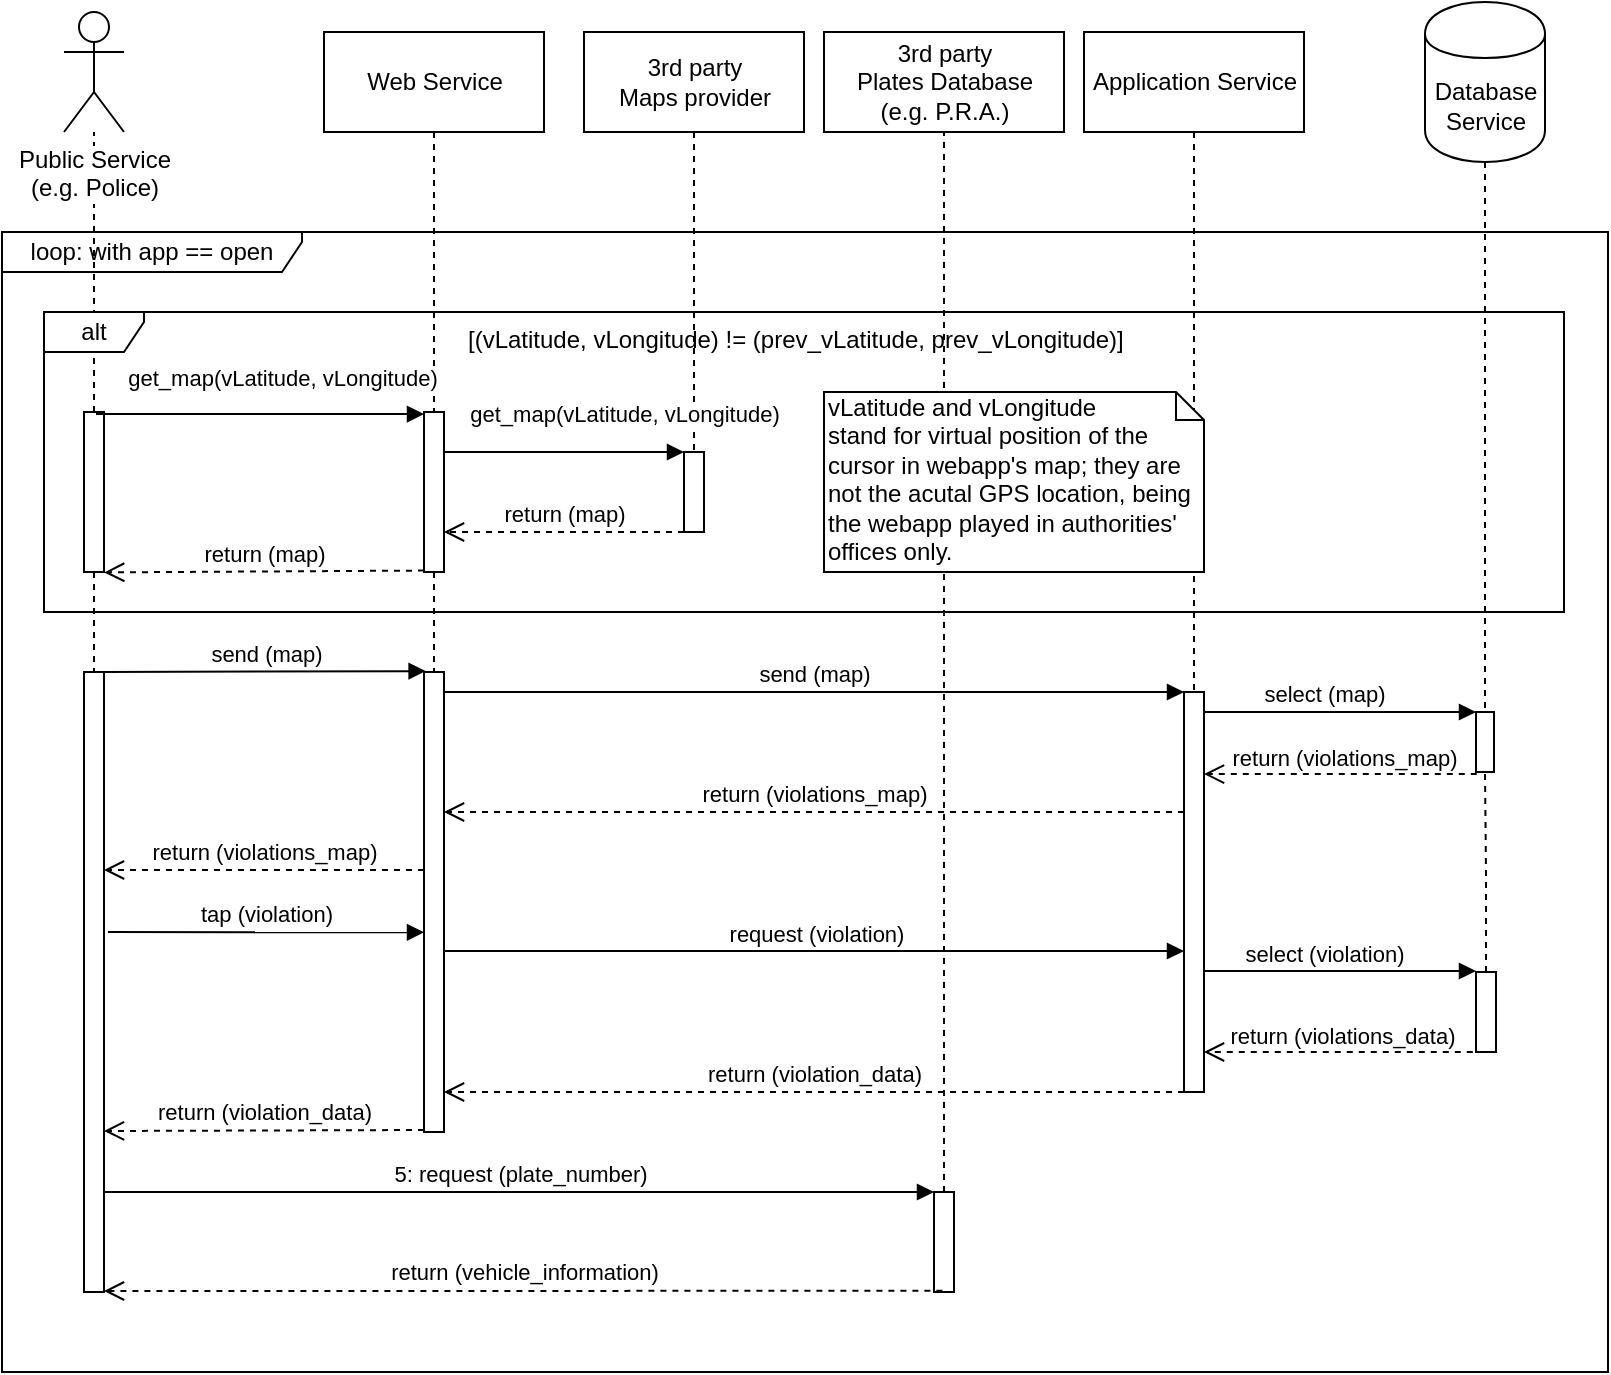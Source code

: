 <mxfile version="12.2.2" type="device" pages="1"><diagram id="Pjh-PLDYJ8565U-UXbdr" name="Page-1"><mxGraphModel dx="1024" dy="1796" grid="1" gridSize="10" guides="1" tooltips="1" connect="1" arrows="1" fold="1" page="1" pageScale="1" pageWidth="827" pageHeight="1169" math="0" shadow="0"><root><mxCell id="0"/><mxCell id="1" parent="0"/><mxCell id="y7ue51uljJ8wJeid6h0X-7" value="loop: with app == open" style="shape=umlFrame;whiteSpace=wrap;html=1;width=150;height=20;" parent="1" vertex="1"><mxGeometry x="19" y="70" width="803" height="570" as="geometry"/></mxCell><mxCell id="y7ue51uljJ8wJeid6h0X-3" value="" style="edgeStyle=orthogonalEdgeStyle;rounded=0;orthogonalLoop=1;jettySize=auto;html=1;dashed=1;endArrow=none;endFill=0;" parent="1" source="y7ue51uljJ8wJeid6h0X-10" target="y7ue51uljJ8wJeid6h0X-8" edge="1"><mxGeometry relative="1" as="geometry"/></mxCell><mxCell id="y7ue51uljJ8wJeid6h0X-5" value="alt" style="shape=umlFrame;whiteSpace=wrap;html=1;width=50;height=20;" parent="1" vertex="1"><mxGeometry x="40" y="110" width="760" height="150" as="geometry"/></mxCell><mxCell id="y7ue51uljJ8wJeid6h0X-8" value="Public Service&lt;br&gt;(e.g. Police)" style="shape=umlActor;verticalLabelPosition=bottom;labelBackgroundColor=#ffffff;verticalAlign=top;html=1;outlineConnect=0;" parent="1" vertex="1"><mxGeometry x="50" y="-40" width="30" height="60" as="geometry"/></mxCell><mxCell id="y7ue51uljJ8wJeid6h0X-9" value="" style="edgeStyle=orthogonalEdgeStyle;rounded=0;orthogonalLoop=1;jettySize=auto;html=1;dashed=1;endArrow=none;endFill=0;" parent="1" source="y7ue51uljJ8wJeid6h0X-10" target="y7ue51uljJ8wJeid6h0X-11" edge="1"><mxGeometry relative="1" as="geometry"/></mxCell><mxCell id="y7ue51uljJ8wJeid6h0X-10" value="" style="html=1;points=[];perimeter=orthogonalPerimeter;" parent="1" vertex="1"><mxGeometry x="60" y="160" width="10" height="80" as="geometry"/></mxCell><mxCell id="y7ue51uljJ8wJeid6h0X-11" value="" style="html=1;points=[];perimeter=orthogonalPerimeter;" parent="1" vertex="1"><mxGeometry x="60" y="290" width="10" height="310" as="geometry"/></mxCell><mxCell id="y7ue51uljJ8wJeid6h0X-14" value="" style="html=1;points=[];perimeter=orthogonalPerimeter;" parent="1" vertex="1"><mxGeometry x="360" y="180" width="10" height="40" as="geometry"/></mxCell><mxCell id="y7ue51uljJ8wJeid6h0X-15" value="" style="edgeStyle=orthogonalEdgeStyle;rounded=0;orthogonalLoop=1;jettySize=auto;html=1;dashed=1;endArrow=none;endFill=0;" parent="1" source="y7ue51uljJ8wJeid6h0X-16" target="y7ue51uljJ8wJeid6h0X-14" edge="1"><mxGeometry relative="1" as="geometry"/></mxCell><mxCell id="y7ue51uljJ8wJeid6h0X-16" value="3rd party&lt;br&gt;Maps provider" style="html=1;" parent="1" vertex="1"><mxGeometry x="310" y="-30" width="110" height="50" as="geometry"/></mxCell><mxCell id="y7ue51uljJ8wJeid6h0X-79" value="" style="edgeStyle=orthogonalEdgeStyle;rounded=0;orthogonalLoop=1;jettySize=auto;html=1;dashed=1;endArrow=none;endFill=0;" parent="1" source="5aZNbA1fZFsE2mqMozVS-18" target="y7ue51uljJ8wJeid6h0X-77" edge="1"><mxGeometry relative="1" as="geometry"><mxPoint x="760" y="20" as="sourcePoint"/></mxGeometry></mxCell><mxCell id="y7ue51uljJ8wJeid6h0X-18" value="" style="edgeStyle=orthogonalEdgeStyle;rounded=0;orthogonalLoop=1;jettySize=auto;html=1;dashed=1;endArrow=none;endFill=0;" parent="1" source="y7ue51uljJ8wJeid6h0X-19" target="y7ue51uljJ8wJeid6h0X-20" edge="1"><mxGeometry relative="1" as="geometry"/></mxCell><mxCell id="y7ue51uljJ8wJeid6h0X-19" value="Application Service" style="html=1;" parent="1" vertex="1"><mxGeometry x="560" y="-30" width="110" height="50" as="geometry"/></mxCell><mxCell id="y7ue51uljJ8wJeid6h0X-20" value="" style="html=1;points=[];perimeter=orthogonalPerimeter;" parent="1" vertex="1"><mxGeometry x="610" y="300" width="10" height="200" as="geometry"/></mxCell><mxCell id="y7ue51uljJ8wJeid6h0X-26" value="get_map(vLatitude, vLongitude)" style="html=1;verticalAlign=bottom;endArrow=block;" parent="1" edge="1" target="y7ue51uljJ8wJeid6h0X-14"><mxGeometry x="0.5" y="10" width="80" relative="1" as="geometry"><mxPoint x="240" y="180" as="sourcePoint"/><mxPoint x="270" y="190" as="targetPoint"/><mxPoint as="offset"/></mxGeometry></mxCell><mxCell id="y7ue51uljJ8wJeid6h0X-27" value="return (map)" style="html=1;verticalAlign=bottom;endArrow=open;dashed=1;endSize=8;" parent="1" source="y7ue51uljJ8wJeid6h0X-14" edge="1" target="5aZNbA1fZFsE2mqMozVS-3"><mxGeometry relative="1" as="geometry"><mxPoint x="360" y="240" as="sourcePoint"/><mxPoint x="250" y="241" as="targetPoint"/><Array as="points"><mxPoint x="270" y="220"/></Array></mxGeometry></mxCell><mxCell id="y7ue51uljJ8wJeid6h0X-29" value="[(vLatitude, vLongitude) != (prev_vLatitude, prev_vLongitude)]" style="text;html=1;" parent="1" vertex="1"><mxGeometry x="250" y="110" width="300" height="30" as="geometry"/></mxCell><mxCell id="y7ue51uljJ8wJeid6h0X-31" value="tap (violation)" style="html=1;verticalAlign=bottom;endArrow=block;entryX=0;entryY=0.566;entryDx=0;entryDy=0;entryPerimeter=0;" parent="1" target="5aZNbA1fZFsE2mqMozVS-8" edge="1"><mxGeometry width="80" relative="1" as="geometry"><mxPoint x="72" y="420" as="sourcePoint"/><mxPoint x="270" y="399.5" as="targetPoint"/><mxPoint as="offset"/><Array as="points"/></mxGeometry></mxCell><mxCell id="y7ue51uljJ8wJeid6h0X-33" value="return (violation_data)" style="html=1;verticalAlign=bottom;endArrow=open;dashed=1;endSize=8;" parent="1" edge="1" target="5aZNbA1fZFsE2mqMozVS-8" source="y7ue51uljJ8wJeid6h0X-20"><mxGeometry relative="1" as="geometry"><mxPoint x="610" y="509.5" as="sourcePoint"/><mxPoint x="70" y="509.5" as="targetPoint"/><Array as="points"><mxPoint x="580" y="500"/></Array></mxGeometry></mxCell><mxCell id="y7ue51uljJ8wJeid6h0X-34" value="5: request (plate_number)" style="html=1;verticalAlign=bottom;endArrow=block;" parent="1" source="y7ue51uljJ8wJeid6h0X-11" target="y7ue51uljJ8wJeid6h0X-70" edge="1"><mxGeometry width="80" relative="1" as="geometry"><mxPoint x="70" y="520" as="sourcePoint"/><mxPoint x="430" y="520" as="targetPoint"/><mxPoint as="offset"/></mxGeometry></mxCell><mxCell id="y7ue51uljJ8wJeid6h0X-78" value="" style="edgeStyle=orthogonalEdgeStyle;rounded=0;orthogonalLoop=1;jettySize=auto;html=1;dashed=1;endArrow=none;endFill=0;" parent="1" source="y7ue51uljJ8wJeid6h0X-38" target="y7ue51uljJ8wJeid6h0X-77" edge="1"><mxGeometry relative="1" as="geometry"/></mxCell><mxCell id="y7ue51uljJ8wJeid6h0X-38" value="" style="html=1;points=[];perimeter=orthogonalPerimeter;" parent="1" vertex="1"><mxGeometry x="756" y="440" width="10" height="40" as="geometry"/></mxCell><mxCell id="y7ue51uljJ8wJeid6h0X-77" value="" style="html=1;points=[];perimeter=orthogonalPerimeter;" parent="1" vertex="1"><mxGeometry x="756" y="310" width="9" height="30" as="geometry"/></mxCell><mxCell id="y7ue51uljJ8wJeid6h0X-67" value="return (violations_map)" style="html=1;verticalAlign=bottom;endArrow=open;dashed=1;endSize=8;" parent="1" source="y7ue51uljJ8wJeid6h0X-20" target="5aZNbA1fZFsE2mqMozVS-8" edge="1"><mxGeometry relative="1" as="geometry"><mxPoint x="610" y="399.82" as="sourcePoint"/><mxPoint x="76" y="370" as="targetPoint"/><Array as="points"><mxPoint x="380" y="360"/></Array></mxGeometry></mxCell><mxCell id="y7ue51uljJ8wJeid6h0X-68" value="3rd party&lt;br&gt;Plates Database&lt;br&gt;(e.g. P.R.A.)" style="html=1;" parent="1" vertex="1"><mxGeometry x="430" y="-30" width="120" height="50" as="geometry"/></mxCell><mxCell id="y7ue51uljJ8wJeid6h0X-73" value="" style="edgeStyle=orthogonalEdgeStyle;rounded=0;orthogonalLoop=1;jettySize=auto;html=1;dashed=1;endArrow=none;endFill=0;entryX=0.5;entryY=1;entryDx=0;entryDy=0;" parent="1" source="y7ue51uljJ8wJeid6h0X-70" target="y7ue51uljJ8wJeid6h0X-68" edge="1"><mxGeometry relative="1" as="geometry"><mxPoint x="465" y="40" as="targetPoint"/></mxGeometry></mxCell><mxCell id="y7ue51uljJ8wJeid6h0X-70" value="" style="html=1;points=[];perimeter=orthogonalPerimeter;" parent="1" vertex="1"><mxGeometry x="485" y="550" width="10" height="50" as="geometry"/></mxCell><mxCell id="y7ue51uljJ8wJeid6h0X-74" value="return (vehicle_information)" style="html=1;verticalAlign=bottom;endArrow=open;dashed=1;endSize=8;exitX=0.42;exitY=0.988;exitDx=0;exitDy=0;exitPerimeter=0;" parent="1" edge="1" source="y7ue51uljJ8wJeid6h0X-70"><mxGeometry relative="1" as="geometry"><mxPoint x="460" y="600" as="sourcePoint"/><mxPoint x="70" y="599.5" as="targetPoint"/></mxGeometry></mxCell><mxCell id="y7ue51uljJ8wJeid6h0X-76" value="select (map)" style="html=1;verticalAlign=bottom;endArrow=block;" parent="1" source="y7ue51uljJ8wJeid6h0X-20" target="y7ue51uljJ8wJeid6h0X-77" edge="1"><mxGeometry x="-0.118" width="80" relative="1" as="geometry"><mxPoint x="621" y="300" as="sourcePoint"/><mxPoint x="731" y="300" as="targetPoint"/><mxPoint as="offset"/><Array as="points"><mxPoint x="660" y="310"/></Array></mxGeometry></mxCell><mxCell id="y7ue51uljJ8wJeid6h0X-80" value="return (violations_map)" style="html=1;verticalAlign=bottom;endArrow=open;dashed=1;endSize=8;exitX=0.044;exitY=1.035;exitDx=0;exitDy=0;exitPerimeter=0;" parent="1" source="y7ue51uljJ8wJeid6h0X-77" edge="1" target="y7ue51uljJ8wJeid6h0X-20"><mxGeometry x="-0.029" y="1" relative="1" as="geometry"><mxPoint x="750" y="359" as="sourcePoint"/><mxPoint x="620" y="340" as="targetPoint"/><mxPoint as="offset"/></mxGeometry></mxCell><mxCell id="y7ue51uljJ8wJeid6h0X-81" value="send (map)" style="html=1;verticalAlign=bottom;endArrow=block;exitX=0.96;exitY=0.35;exitDx=0;exitDy=0;exitPerimeter=0;entryX=0.08;entryY=-0.002;entryDx=0;entryDy=0;entryPerimeter=0;" parent="1" edge="1" target="5aZNbA1fZFsE2mqMozVS-8"><mxGeometry width="80" relative="1" as="geometry"><mxPoint x="70.1" y="290" as="sourcePoint"/><mxPoint x="220" y="290" as="targetPoint"/><mxPoint as="offset"/></mxGeometry></mxCell><mxCell id="y7ue51uljJ8wJeid6h0X-82" value="select (violation)" style="html=1;verticalAlign=bottom;endArrow=block;" parent="1" edge="1"><mxGeometry x="-0.123" width="80" relative="1" as="geometry"><mxPoint x="620" y="439.5" as="sourcePoint"/><mxPoint x="756" y="439.5" as="targetPoint"/><mxPoint as="offset"/><Array as="points"><mxPoint x="660" y="439.5"/></Array></mxGeometry></mxCell><mxCell id="y7ue51uljJ8wJeid6h0X-83" value="return (violations_data)" style="html=1;verticalAlign=bottom;endArrow=open;dashed=1;endSize=8;exitX=-0.16;exitY=0.9;exitDx=0;exitDy=0;exitPerimeter=0;" parent="1" edge="1"><mxGeometry x="-0.029" y="1" relative="1" as="geometry"><mxPoint x="754.4" y="480" as="sourcePoint"/><mxPoint x="620" y="480" as="targetPoint"/><mxPoint as="offset"/></mxGeometry></mxCell><mxCell id="5aZNbA1fZFsE2mqMozVS-2" value="" style="edgeStyle=orthogonalEdgeStyle;rounded=0;orthogonalLoop=1;jettySize=auto;html=1;dashed=1;labelBackgroundColor=none;startArrow=none;startFill=0;endArrow=none;endFill=0;" edge="1" parent="1" source="5aZNbA1fZFsE2mqMozVS-1" target="5aZNbA1fZFsE2mqMozVS-3"><mxGeometry relative="1" as="geometry"><mxPoint x="235" y="50" as="targetPoint"/></mxGeometry></mxCell><mxCell id="5aZNbA1fZFsE2mqMozVS-1" value="Web Service" style="html=1;" vertex="1" parent="1"><mxGeometry x="180" y="-30" width="110" height="50" as="geometry"/></mxCell><mxCell id="5aZNbA1fZFsE2mqMozVS-9" value="" style="edgeStyle=orthogonalEdgeStyle;rounded=0;orthogonalLoop=1;jettySize=auto;html=1;dashed=1;labelBackgroundColor=none;startArrow=none;startFill=0;endArrow=none;endFill=0;" edge="1" parent="1" source="5aZNbA1fZFsE2mqMozVS-3" target="5aZNbA1fZFsE2mqMozVS-8"><mxGeometry relative="1" as="geometry"/></mxCell><mxCell id="5aZNbA1fZFsE2mqMozVS-3" value="" style="html=1;points=[];perimeter=orthogonalPerimeter;" vertex="1" parent="1"><mxGeometry x="230" y="160" width="10" height="80" as="geometry"/></mxCell><mxCell id="5aZNbA1fZFsE2mqMozVS-8" value="" style="html=1;points=[];perimeter=orthogonalPerimeter;" vertex="1" parent="1"><mxGeometry x="230" y="290" width="10" height="230" as="geometry"/></mxCell><mxCell id="5aZNbA1fZFsE2mqMozVS-6" value="get_map(vLatitude, vLongitude)" style="html=1;verticalAlign=bottom;endArrow=block;exitX=0.6;exitY=0.013;exitDx=0;exitDy=0;exitPerimeter=0;" edge="1" parent="1" source="y7ue51uljJ8wJeid6h0X-10" target="5aZNbA1fZFsE2mqMozVS-3"><mxGeometry x="0.125" y="10" width="80" relative="1" as="geometry"><mxPoint x="110" y="169.5" as="sourcePoint"/><mxPoint x="230" y="169.5" as="targetPoint"/><mxPoint y="1" as="offset"/></mxGeometry></mxCell><mxCell id="5aZNbA1fZFsE2mqMozVS-7" value="return (map)" style="html=1;verticalAlign=bottom;endArrow=open;dashed=1;endSize=8;entryX=0.96;entryY=0.617;entryDx=0;entryDy=0;entryPerimeter=0;exitX=0;exitY=0.991;exitDx=0;exitDy=0;exitPerimeter=0;" edge="1" parent="1" source="5aZNbA1fZFsE2mqMozVS-3"><mxGeometry relative="1" as="geometry"><mxPoint x="190.5" y="240.19" as="sourcePoint"/><mxPoint x="70.1" y="240.19" as="targetPoint"/></mxGeometry></mxCell><mxCell id="5aZNbA1fZFsE2mqMozVS-10" value="send (map)" style="html=1;verticalAlign=bottom;endArrow=block;" edge="1" parent="1" source="5aZNbA1fZFsE2mqMozVS-8"><mxGeometry width="80" relative="1" as="geometry"><mxPoint x="454.1" y="300" as="sourcePoint"/><mxPoint x="610" y="300" as="targetPoint"/><mxPoint as="offset"/></mxGeometry></mxCell><mxCell id="5aZNbA1fZFsE2mqMozVS-11" value="return (violations_map)" style="html=1;verticalAlign=bottom;endArrow=open;dashed=1;endSize=8;" edge="1" parent="1"><mxGeometry relative="1" as="geometry"><mxPoint x="230" y="389" as="sourcePoint"/><mxPoint x="70" y="389" as="targetPoint"/><Array as="points"><mxPoint x="210" y="389"/></Array></mxGeometry></mxCell><mxCell id="5aZNbA1fZFsE2mqMozVS-14" value="request (violation)" style="html=1;verticalAlign=bottom;endArrow=block;" edge="1" parent="1" target="y7ue51uljJ8wJeid6h0X-20"><mxGeometry width="80" relative="1" as="geometry"><mxPoint x="240.5" y="429.5" as="sourcePoint"/><mxPoint x="399.795" y="429.5" as="targetPoint"/><mxPoint as="offset"/><Array as="points"/></mxGeometry></mxCell><mxCell id="5aZNbA1fZFsE2mqMozVS-15" value="return (violation_data)" style="html=1;verticalAlign=bottom;endArrow=open;dashed=1;endSize=8;" edge="1" parent="1"><mxGeometry relative="1" as="geometry"><mxPoint x="230" y="519" as="sourcePoint"/><mxPoint x="70" y="519.5" as="targetPoint"/><Array as="points"/></mxGeometry></mxCell><mxCell id="5aZNbA1fZFsE2mqMozVS-16" value="vLatitude and vLongitude&lt;br&gt;stand for virtual position of the cursor in webapp's map; they are not the acutal GPS location, being the webapp played in authorities' offices only." style="shape=note;whiteSpace=wrap;html=1;size=14;verticalAlign=top;align=left;spacingTop=-6;" vertex="1" parent="1"><mxGeometry x="430" y="150" width="190" height="90" as="geometry"/></mxCell><mxCell id="5aZNbA1fZFsE2mqMozVS-18" value="Database&lt;br&gt;Service" style="shape=cylinder;whiteSpace=wrap;html=1;boundedLbl=1;backgroundOutline=1;" vertex="1" parent="1"><mxGeometry x="730.5" y="-45" width="60" height="80" as="geometry"/></mxCell></root></mxGraphModel></diagram></mxfile>